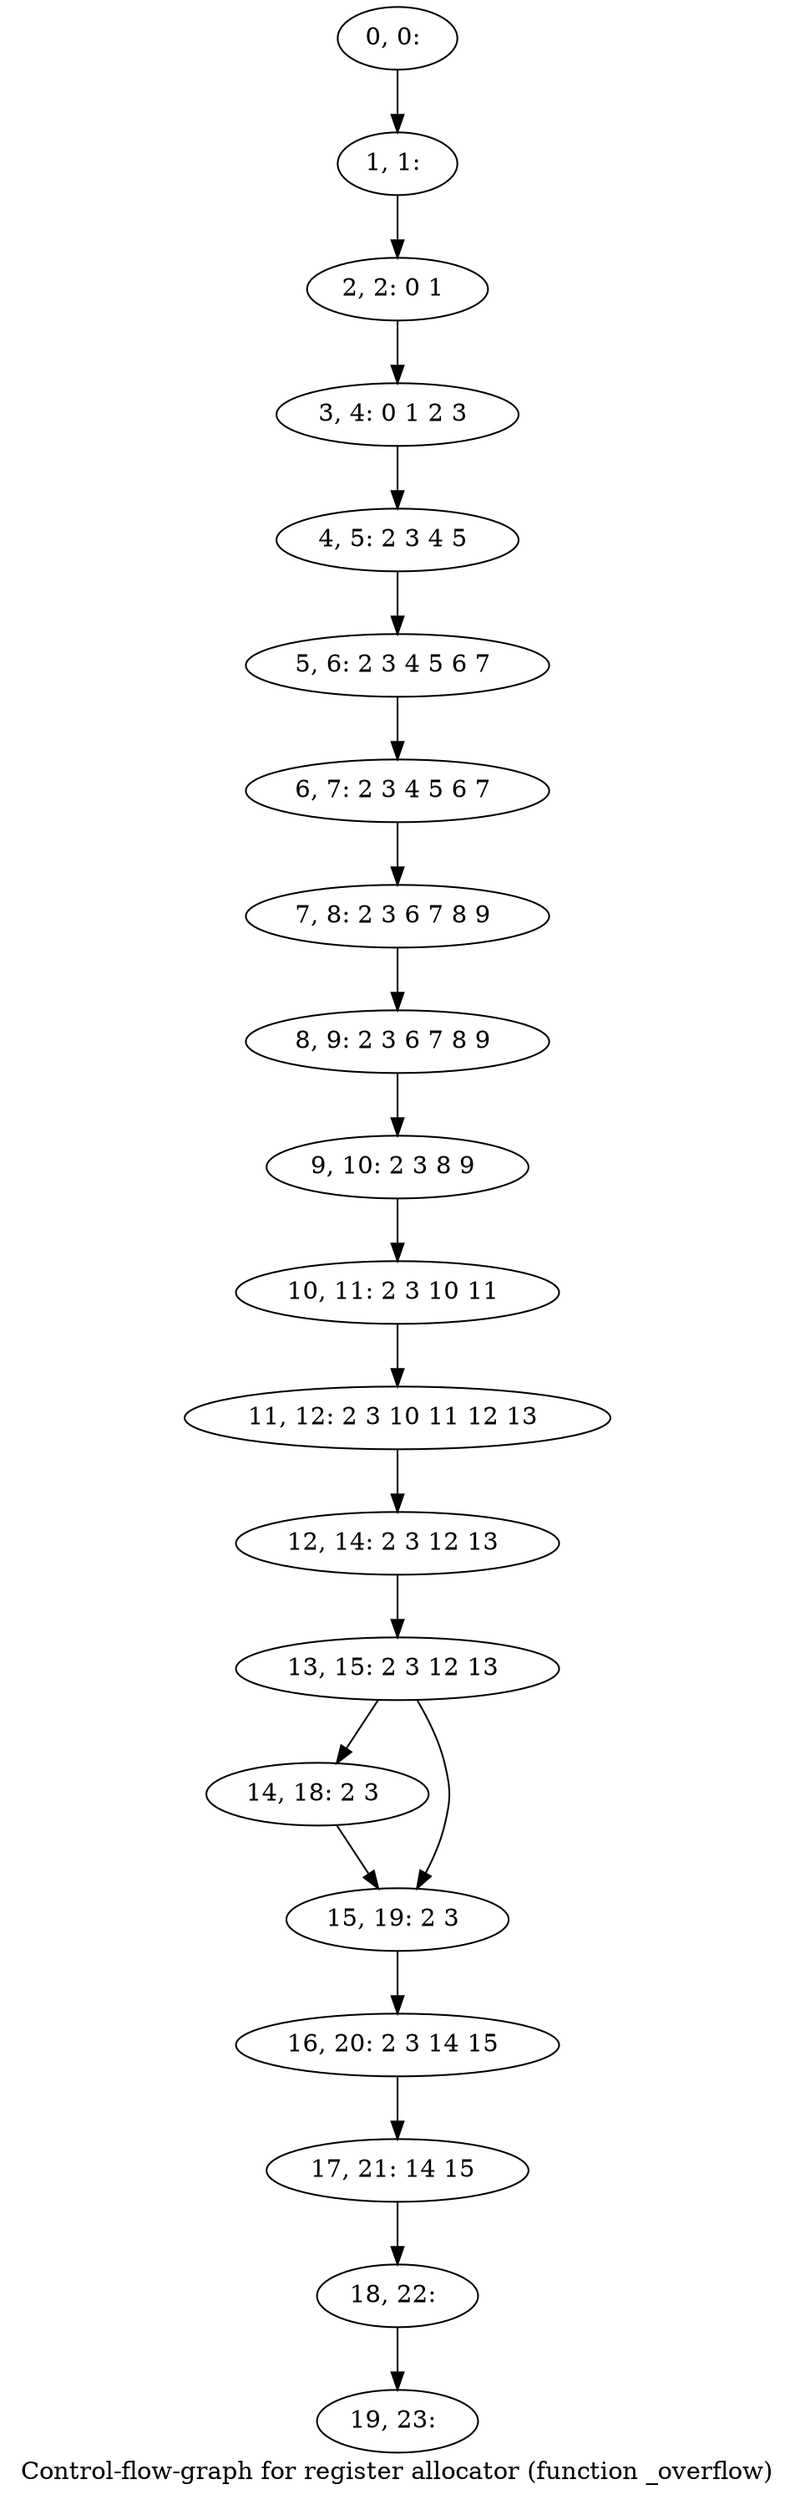 digraph G {
graph [label="Control-flow-graph for register allocator (function _overflow)"]
0[label="0, 0: "];
1[label="1, 1: "];
2[label="2, 2: 0 1 "];
3[label="3, 4: 0 1 2 3 "];
4[label="4, 5: 2 3 4 5 "];
5[label="5, 6: 2 3 4 5 6 7 "];
6[label="6, 7: 2 3 4 5 6 7 "];
7[label="7, 8: 2 3 6 7 8 9 "];
8[label="8, 9: 2 3 6 7 8 9 "];
9[label="9, 10: 2 3 8 9 "];
10[label="10, 11: 2 3 10 11 "];
11[label="11, 12: 2 3 10 11 12 13 "];
12[label="12, 14: 2 3 12 13 "];
13[label="13, 15: 2 3 12 13 "];
14[label="14, 18: 2 3 "];
15[label="15, 19: 2 3 "];
16[label="16, 20: 2 3 14 15 "];
17[label="17, 21: 14 15 "];
18[label="18, 22: "];
19[label="19, 23: "];
0->1 ;
1->2 ;
2->3 ;
3->4 ;
4->5 ;
5->6 ;
6->7 ;
7->8 ;
8->9 ;
9->10 ;
10->11 ;
11->12 ;
12->13 ;
13->14 ;
13->15 ;
14->15 ;
15->16 ;
16->17 ;
17->18 ;
18->19 ;
}
